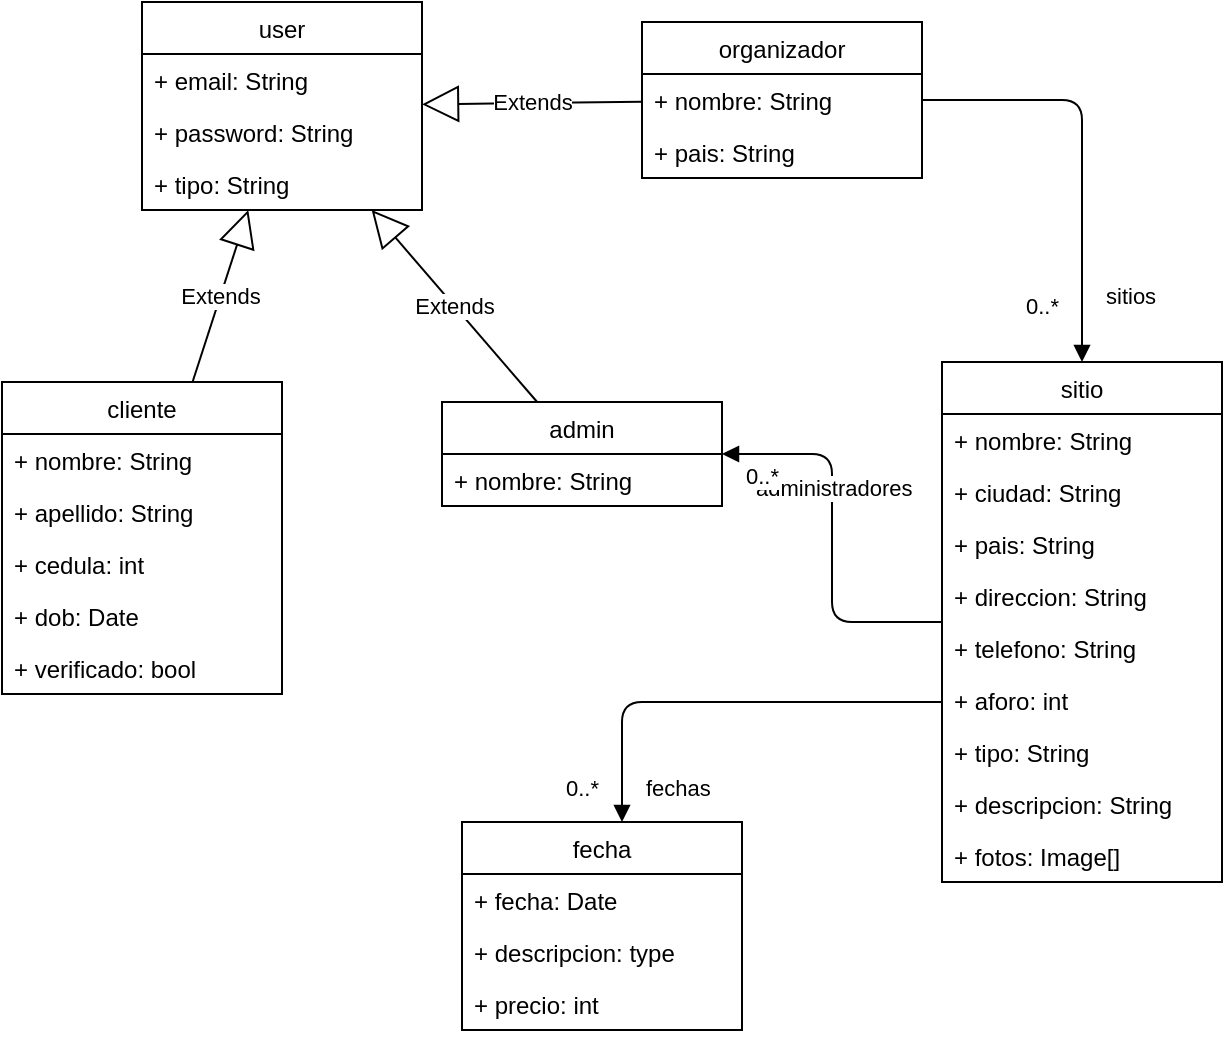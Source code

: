 <mxfile version="15.3.7" type="device"><diagram id="0rpnm219JZH5WF5nO7lB" name="Page-1"><mxGraphModel dx="1221" dy="686" grid="1" gridSize="10" guides="1" tooltips="1" connect="1" arrows="1" fold="1" page="1" pageScale="1" pageWidth="850" pageHeight="1100" math="0" shadow="0"><root><mxCell id="0"/><mxCell id="1" parent="0"/><mxCell id="z51rNGEdQVCGL5CMQWRr-1" value="user" style="swimlane;fontStyle=0;childLayout=stackLayout;horizontal=1;startSize=26;fillColor=none;horizontalStack=0;resizeParent=1;resizeParentMax=0;resizeLast=0;collapsible=1;marginBottom=0;" vertex="1" parent="1"><mxGeometry x="250" y="140" width="140" height="104" as="geometry"/></mxCell><mxCell id="z51rNGEdQVCGL5CMQWRr-2" value="+ email: String" style="text;strokeColor=none;fillColor=none;align=left;verticalAlign=top;spacingLeft=4;spacingRight=4;overflow=hidden;rotatable=0;points=[[0,0.5],[1,0.5]];portConstraint=eastwest;" vertex="1" parent="z51rNGEdQVCGL5CMQWRr-1"><mxGeometry y="26" width="140" height="26" as="geometry"/></mxCell><mxCell id="z51rNGEdQVCGL5CMQWRr-39" value="+ password: String" style="text;strokeColor=none;fillColor=none;align=left;verticalAlign=top;spacingLeft=4;spacingRight=4;overflow=hidden;rotatable=0;points=[[0,0.5],[1,0.5]];portConstraint=eastwest;" vertex="1" parent="z51rNGEdQVCGL5CMQWRr-1"><mxGeometry y="52" width="140" height="26" as="geometry"/></mxCell><mxCell id="z51rNGEdQVCGL5CMQWRr-3" value="+ tipo: String" style="text;strokeColor=none;fillColor=none;align=left;verticalAlign=top;spacingLeft=4;spacingRight=4;overflow=hidden;rotatable=0;points=[[0,0.5],[1,0.5]];portConstraint=eastwest;" vertex="1" parent="z51rNGEdQVCGL5CMQWRr-1"><mxGeometry y="78" width="140" height="26" as="geometry"/></mxCell><mxCell id="z51rNGEdQVCGL5CMQWRr-5" value="organizador" style="swimlane;fontStyle=0;childLayout=stackLayout;horizontal=1;startSize=26;fillColor=none;horizontalStack=0;resizeParent=1;resizeParentMax=0;resizeLast=0;collapsible=1;marginBottom=0;" vertex="1" parent="1"><mxGeometry x="500" y="150" width="140" height="78" as="geometry"/></mxCell><mxCell id="z51rNGEdQVCGL5CMQWRr-6" value="+ nombre: String" style="text;strokeColor=none;fillColor=none;align=left;verticalAlign=top;spacingLeft=4;spacingRight=4;overflow=hidden;rotatable=0;points=[[0,0.5],[1,0.5]];portConstraint=eastwest;" vertex="1" parent="z51rNGEdQVCGL5CMQWRr-5"><mxGeometry y="26" width="140" height="26" as="geometry"/></mxCell><mxCell id="z51rNGEdQVCGL5CMQWRr-7" value="+ pais: String" style="text;strokeColor=none;fillColor=none;align=left;verticalAlign=top;spacingLeft=4;spacingRight=4;overflow=hidden;rotatable=0;points=[[0,0.5],[1,0.5]];portConstraint=eastwest;" vertex="1" parent="z51rNGEdQVCGL5CMQWRr-5"><mxGeometry y="52" width="140" height="26" as="geometry"/></mxCell><mxCell id="z51rNGEdQVCGL5CMQWRr-9" value="cliente" style="swimlane;fontStyle=0;childLayout=stackLayout;horizontal=1;startSize=26;fillColor=none;horizontalStack=0;resizeParent=1;resizeParentMax=0;resizeLast=0;collapsible=1;marginBottom=0;" vertex="1" parent="1"><mxGeometry x="180" y="330" width="140" height="156" as="geometry"/></mxCell><mxCell id="z51rNGEdQVCGL5CMQWRr-10" value="+ nombre: String" style="text;strokeColor=none;fillColor=none;align=left;verticalAlign=top;spacingLeft=4;spacingRight=4;overflow=hidden;rotatable=0;points=[[0,0.5],[1,0.5]];portConstraint=eastwest;" vertex="1" parent="z51rNGEdQVCGL5CMQWRr-9"><mxGeometry y="26" width="140" height="26" as="geometry"/></mxCell><mxCell id="z51rNGEdQVCGL5CMQWRr-11" value="+ apellido: String" style="text;strokeColor=none;fillColor=none;align=left;verticalAlign=top;spacingLeft=4;spacingRight=4;overflow=hidden;rotatable=0;points=[[0,0.5],[1,0.5]];portConstraint=eastwest;" vertex="1" parent="z51rNGEdQVCGL5CMQWRr-9"><mxGeometry y="52" width="140" height="26" as="geometry"/></mxCell><mxCell id="z51rNGEdQVCGL5CMQWRr-12" value="+ cedula: int" style="text;strokeColor=none;fillColor=none;align=left;verticalAlign=top;spacingLeft=4;spacingRight=4;overflow=hidden;rotatable=0;points=[[0,0.5],[1,0.5]];portConstraint=eastwest;" vertex="1" parent="z51rNGEdQVCGL5CMQWRr-9"><mxGeometry y="78" width="140" height="26" as="geometry"/></mxCell><mxCell id="z51rNGEdQVCGL5CMQWRr-13" value="+ dob: Date" style="text;strokeColor=none;fillColor=none;align=left;verticalAlign=top;spacingLeft=4;spacingRight=4;overflow=hidden;rotatable=0;points=[[0,0.5],[1,0.5]];portConstraint=eastwest;" vertex="1" parent="z51rNGEdQVCGL5CMQWRr-9"><mxGeometry y="104" width="140" height="26" as="geometry"/></mxCell><mxCell id="z51rNGEdQVCGL5CMQWRr-14" value="+ verificado: bool" style="text;strokeColor=none;fillColor=none;align=left;verticalAlign=top;spacingLeft=4;spacingRight=4;overflow=hidden;rotatable=0;points=[[0,0.5],[1,0.5]];portConstraint=eastwest;" vertex="1" parent="z51rNGEdQVCGL5CMQWRr-9"><mxGeometry y="130" width="140" height="26" as="geometry"/></mxCell><mxCell id="z51rNGEdQVCGL5CMQWRr-15" value="Extends" style="endArrow=block;endSize=16;endFill=0;html=1;" edge="1" parent="1" source="z51rNGEdQVCGL5CMQWRr-9" target="z51rNGEdQVCGL5CMQWRr-1"><mxGeometry width="160" relative="1" as="geometry"><mxPoint x="340" y="300" as="sourcePoint"/><mxPoint x="500" y="300" as="targetPoint"/></mxGeometry></mxCell><mxCell id="z51rNGEdQVCGL5CMQWRr-16" value="Extends" style="endArrow=block;endSize=16;endFill=0;html=1;" edge="1" parent="1" source="z51rNGEdQVCGL5CMQWRr-5" target="z51rNGEdQVCGL5CMQWRr-1"><mxGeometry width="160" relative="1" as="geometry"><mxPoint x="340" y="300" as="sourcePoint"/><mxPoint x="500" y="300" as="targetPoint"/></mxGeometry></mxCell><mxCell id="z51rNGEdQVCGL5CMQWRr-21" value="sitio" style="swimlane;fontStyle=0;childLayout=stackLayout;horizontal=1;startSize=26;fillColor=none;horizontalStack=0;resizeParent=1;resizeParentMax=0;resizeLast=0;collapsible=1;marginBottom=0;" vertex="1" parent="1"><mxGeometry x="650" y="320" width="140" height="260" as="geometry"/></mxCell><mxCell id="z51rNGEdQVCGL5CMQWRr-22" value="+ nombre: String" style="text;strokeColor=none;fillColor=none;align=left;verticalAlign=top;spacingLeft=4;spacingRight=4;overflow=hidden;rotatable=0;points=[[0,0.5],[1,0.5]];portConstraint=eastwest;" vertex="1" parent="z51rNGEdQVCGL5CMQWRr-21"><mxGeometry y="26" width="140" height="26" as="geometry"/></mxCell><mxCell id="z51rNGEdQVCGL5CMQWRr-23" value="+ ciudad: String" style="text;strokeColor=none;fillColor=none;align=left;verticalAlign=top;spacingLeft=4;spacingRight=4;overflow=hidden;rotatable=0;points=[[0,0.5],[1,0.5]];portConstraint=eastwest;" vertex="1" parent="z51rNGEdQVCGL5CMQWRr-21"><mxGeometry y="52" width="140" height="26" as="geometry"/></mxCell><mxCell id="z51rNGEdQVCGL5CMQWRr-24" value="+ pais: String" style="text;strokeColor=none;fillColor=none;align=left;verticalAlign=top;spacingLeft=4;spacingRight=4;overflow=hidden;rotatable=0;points=[[0,0.5],[1,0.5]];portConstraint=eastwest;" vertex="1" parent="z51rNGEdQVCGL5CMQWRr-21"><mxGeometry y="78" width="140" height="26" as="geometry"/></mxCell><mxCell id="z51rNGEdQVCGL5CMQWRr-26" value="+ direccion: String" style="text;strokeColor=none;fillColor=none;align=left;verticalAlign=top;spacingLeft=4;spacingRight=4;overflow=hidden;rotatable=0;points=[[0,0.5],[1,0.5]];portConstraint=eastwest;" vertex="1" parent="z51rNGEdQVCGL5CMQWRr-21"><mxGeometry y="104" width="140" height="26" as="geometry"/></mxCell><mxCell id="z51rNGEdQVCGL5CMQWRr-27" value="+ telefono: String" style="text;strokeColor=none;fillColor=none;align=left;verticalAlign=top;spacingLeft=4;spacingRight=4;overflow=hidden;rotatable=0;points=[[0,0.5],[1,0.5]];portConstraint=eastwest;" vertex="1" parent="z51rNGEdQVCGL5CMQWRr-21"><mxGeometry y="130" width="140" height="26" as="geometry"/></mxCell><mxCell id="z51rNGEdQVCGL5CMQWRr-28" value="+ aforo: int" style="text;strokeColor=none;fillColor=none;align=left;verticalAlign=top;spacingLeft=4;spacingRight=4;overflow=hidden;rotatable=0;points=[[0,0.5],[1,0.5]];portConstraint=eastwest;" vertex="1" parent="z51rNGEdQVCGL5CMQWRr-21"><mxGeometry y="156" width="140" height="26" as="geometry"/></mxCell><mxCell id="z51rNGEdQVCGL5CMQWRr-29" value="+ tipo: String" style="text;strokeColor=none;fillColor=none;align=left;verticalAlign=top;spacingLeft=4;spacingRight=4;overflow=hidden;rotatable=0;points=[[0,0.5],[1,0.5]];portConstraint=eastwest;" vertex="1" parent="z51rNGEdQVCGL5CMQWRr-21"><mxGeometry y="182" width="140" height="26" as="geometry"/></mxCell><mxCell id="z51rNGEdQVCGL5CMQWRr-47" value="+ descripcion: String" style="text;strokeColor=none;fillColor=none;align=left;verticalAlign=top;spacingLeft=4;spacingRight=4;overflow=hidden;rotatable=0;points=[[0,0.5],[1,0.5]];portConstraint=eastwest;" vertex="1" parent="z51rNGEdQVCGL5CMQWRr-21"><mxGeometry y="208" width="140" height="26" as="geometry"/></mxCell><mxCell id="z51rNGEdQVCGL5CMQWRr-48" value="+ fotos: Image[]" style="text;strokeColor=none;fillColor=none;align=left;verticalAlign=top;spacingLeft=4;spacingRight=4;overflow=hidden;rotatable=0;points=[[0,0.5],[1,0.5]];portConstraint=eastwest;" vertex="1" parent="z51rNGEdQVCGL5CMQWRr-21"><mxGeometry y="234" width="140" height="26" as="geometry"/></mxCell><mxCell id="z51rNGEdQVCGL5CMQWRr-30" value="sitios" style="endArrow=block;endFill=1;html=1;edgeStyle=orthogonalEdgeStyle;align=left;verticalAlign=top;" edge="1" parent="1" source="z51rNGEdQVCGL5CMQWRr-5" target="z51rNGEdQVCGL5CMQWRr-21"><mxGeometry x="0.565" y="10" relative="1" as="geometry"><mxPoint x="340" y="300" as="sourcePoint"/><mxPoint x="500" y="300" as="targetPoint"/><mxPoint as="offset"/></mxGeometry></mxCell><mxCell id="z51rNGEdQVCGL5CMQWRr-31" value="0..*" style="edgeLabel;resizable=0;html=1;align=left;verticalAlign=bottom;" connectable="0" vertex="1" parent="z51rNGEdQVCGL5CMQWRr-30"><mxGeometry x="-1" relative="1" as="geometry"><mxPoint x="50" y="111" as="offset"/></mxGeometry></mxCell><mxCell id="z51rNGEdQVCGL5CMQWRr-32" value="admin" style="swimlane;fontStyle=0;childLayout=stackLayout;horizontal=1;startSize=26;fillColor=none;horizontalStack=0;resizeParent=1;resizeParentMax=0;resizeLast=0;collapsible=1;marginBottom=0;" vertex="1" parent="1"><mxGeometry x="400" y="340" width="140" height="52" as="geometry"/></mxCell><mxCell id="z51rNGEdQVCGL5CMQWRr-33" value="+ nombre: String" style="text;strokeColor=none;fillColor=none;align=left;verticalAlign=top;spacingLeft=4;spacingRight=4;overflow=hidden;rotatable=0;points=[[0,0.5],[1,0.5]];portConstraint=eastwest;" vertex="1" parent="z51rNGEdQVCGL5CMQWRr-32"><mxGeometry y="26" width="140" height="26" as="geometry"/></mxCell><mxCell id="z51rNGEdQVCGL5CMQWRr-40" value="administradores" style="endArrow=block;endFill=1;html=1;edgeStyle=orthogonalEdgeStyle;align=left;verticalAlign=top;" edge="1" parent="1" source="z51rNGEdQVCGL5CMQWRr-21" target="z51rNGEdQVCGL5CMQWRr-32"><mxGeometry x="0.844" y="4" relative="1" as="geometry"><mxPoint x="380" y="310" as="sourcePoint"/><mxPoint x="540" y="310" as="targetPoint"/><mxPoint as="offset"/></mxGeometry></mxCell><mxCell id="z51rNGEdQVCGL5CMQWRr-41" value="0..*" style="edgeLabel;resizable=0;html=1;align=left;verticalAlign=bottom;" connectable="0" vertex="1" parent="z51rNGEdQVCGL5CMQWRr-40"><mxGeometry x="-1" relative="1" as="geometry"><mxPoint x="-100" y="-65" as="offset"/></mxGeometry></mxCell><mxCell id="z51rNGEdQVCGL5CMQWRr-42" value="Extends" style="endArrow=block;endSize=16;endFill=0;html=1;" edge="1" parent="1" source="z51rNGEdQVCGL5CMQWRr-32" target="z51rNGEdQVCGL5CMQWRr-1"><mxGeometry width="160" relative="1" as="geometry"><mxPoint x="450" y="290" as="sourcePoint"/><mxPoint x="610" y="290" as="targetPoint"/></mxGeometry></mxCell><mxCell id="z51rNGEdQVCGL5CMQWRr-43" value="fecha" style="swimlane;fontStyle=0;childLayout=stackLayout;horizontal=1;startSize=26;fillColor=none;horizontalStack=0;resizeParent=1;resizeParentMax=0;resizeLast=0;collapsible=1;marginBottom=0;" vertex="1" parent="1"><mxGeometry x="410" y="550" width="140" height="104" as="geometry"/></mxCell><mxCell id="z51rNGEdQVCGL5CMQWRr-44" value="+ fecha: Date" style="text;strokeColor=none;fillColor=none;align=left;verticalAlign=top;spacingLeft=4;spacingRight=4;overflow=hidden;rotatable=0;points=[[0,0.5],[1,0.5]];portConstraint=eastwest;" vertex="1" parent="z51rNGEdQVCGL5CMQWRr-43"><mxGeometry y="26" width="140" height="26" as="geometry"/></mxCell><mxCell id="z51rNGEdQVCGL5CMQWRr-45" value="+ descripcion: type" style="text;strokeColor=none;fillColor=none;align=left;verticalAlign=top;spacingLeft=4;spacingRight=4;overflow=hidden;rotatable=0;points=[[0,0.5],[1,0.5]];portConstraint=eastwest;" vertex="1" parent="z51rNGEdQVCGL5CMQWRr-43"><mxGeometry y="52" width="140" height="26" as="geometry"/></mxCell><mxCell id="z51rNGEdQVCGL5CMQWRr-46" value="+ precio: int" style="text;strokeColor=none;fillColor=none;align=left;verticalAlign=top;spacingLeft=4;spacingRight=4;overflow=hidden;rotatable=0;points=[[0,0.5],[1,0.5]];portConstraint=eastwest;" vertex="1" parent="z51rNGEdQVCGL5CMQWRr-43"><mxGeometry y="78" width="140" height="26" as="geometry"/></mxCell><mxCell id="z51rNGEdQVCGL5CMQWRr-49" value="fechas" style="endArrow=block;endFill=1;html=1;edgeStyle=orthogonalEdgeStyle;align=left;verticalAlign=top;" edge="1" parent="1" source="z51rNGEdQVCGL5CMQWRr-21" target="z51rNGEdQVCGL5CMQWRr-43"><mxGeometry x="0.727" y="10" relative="1" as="geometry"><mxPoint x="410" y="480" as="sourcePoint"/><mxPoint x="570" y="480" as="targetPoint"/><Array as="points"><mxPoint x="490" y="490"/></Array><mxPoint as="offset"/></mxGeometry></mxCell><mxCell id="z51rNGEdQVCGL5CMQWRr-50" value="0..*" style="edgeLabel;resizable=0;html=1;align=left;verticalAlign=bottom;" connectable="0" vertex="1" parent="z51rNGEdQVCGL5CMQWRr-49"><mxGeometry x="-1" relative="1" as="geometry"><mxPoint x="-190" y="51" as="offset"/></mxGeometry></mxCell></root></mxGraphModel></diagram></mxfile>